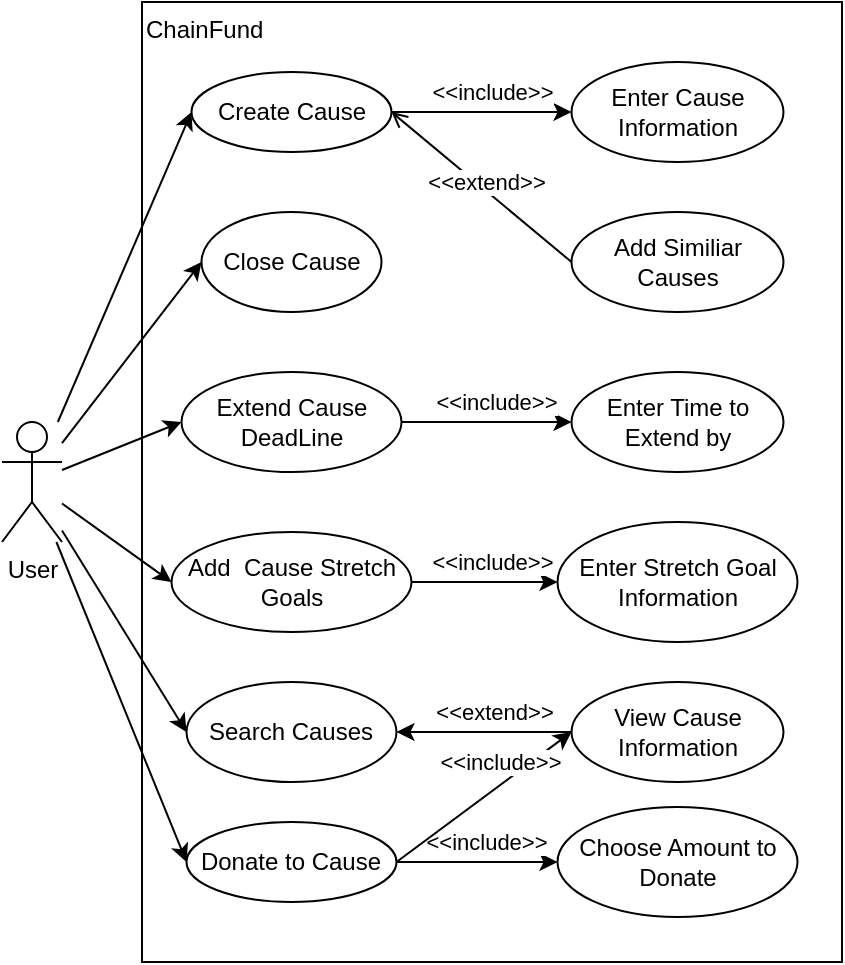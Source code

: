 <mxfile version="14.2.9" type="device"><diagram id="6I22vrwY35qhNWePwZgp" name="Page-1"><mxGraphModel dx="1038" dy="491" grid="1" gridSize="10" guides="1" tooltips="1" connect="1" arrows="1" fold="1" page="1" pageScale="1" pageWidth="827" pageHeight="1169" math="0" shadow="0"><root><mxCell id="0"/><mxCell id="1" parent="0"/><mxCell id="QIFHFhpvogY-4GbdpLtU-4" value="&lt;div&gt;&lt;span&gt;ChainFund&lt;/span&gt;&lt;/div&gt;" style="rounded=0;whiteSpace=wrap;html=1;align=left;labelPosition=center;verticalLabelPosition=middle;verticalAlign=top;" parent="1" vertex="1"><mxGeometry x="160" y="100" width="350" height="480" as="geometry"/></mxCell><mxCell id="QIFHFhpvogY-4GbdpLtU-1" value="User" style="shape=umlActor;verticalLabelPosition=bottom;verticalAlign=top;html=1;outlineConnect=0;" parent="1" vertex="1"><mxGeometry x="90" y="310" width="30" height="60" as="geometry"/></mxCell><mxCell id="QIFHFhpvogY-4GbdpLtU-9" value="" style="endArrow=classic;html=1;entryX=0;entryY=0.5;entryDx=0;entryDy=0;" parent="1" source="QIFHFhpvogY-4GbdpLtU-1" target="UGsY6t-1NjgeEvC50jco-3" edge="1"><mxGeometry width="50" height="50" relative="1" as="geometry"><mxPoint x="300" y="320" as="sourcePoint"/><mxPoint x="190" y="160" as="targetPoint"/></mxGeometry></mxCell><mxCell id="QIFHFhpvogY-4GbdpLtU-10" value="" style="endArrow=classic;html=1;entryX=0;entryY=0.5;entryDx=0;entryDy=0;" parent="1" source="QIFHFhpvogY-4GbdpLtU-1" target="UGsY6t-1NjgeEvC50jco-6" edge="1"><mxGeometry width="50" height="50" relative="1" as="geometry"><mxPoint x="80" y="267.778" as="sourcePoint"/><mxPoint x="182.5" y="265" as="targetPoint"/></mxGeometry></mxCell><mxCell id="QIFHFhpvogY-4GbdpLtU-11" value="" style="endArrow=classic;html=1;entryX=0;entryY=0.5;entryDx=0;entryDy=0;" parent="1" source="QIFHFhpvogY-4GbdpLtU-1" target="UGsY6t-1NjgeEvC50jco-5" edge="1"><mxGeometry width="50" height="50" relative="1" as="geometry"><mxPoint x="90" y="277.778" as="sourcePoint"/><mxPoint x="195" y="445" as="targetPoint"/></mxGeometry></mxCell><mxCell id="QIFHFhpvogY-4GbdpLtU-12" value="" style="endArrow=classic;html=1;entryX=0;entryY=0.5;entryDx=0;entryDy=0;" parent="1" source="QIFHFhpvogY-4GbdpLtU-1" target="UGsY6t-1NjgeEvC50jco-4" edge="1"><mxGeometry width="50" height="50" relative="1" as="geometry"><mxPoint x="100" y="287.778" as="sourcePoint"/><mxPoint x="175" y="355" as="targetPoint"/></mxGeometry></mxCell><mxCell id="QIFHFhpvogY-4GbdpLtU-13" value="Search Causes" style="ellipse;whiteSpace=wrap;html=1;align=center;" parent="1" vertex="1"><mxGeometry x="182.25" y="440" width="105" height="50" as="geometry"/></mxCell><mxCell id="QIFHFhpvogY-4GbdpLtU-14" value="Donate to Cause" style="ellipse;whiteSpace=wrap;html=1;align=center;" parent="1" vertex="1"><mxGeometry x="182.25" y="510" width="105" height="40" as="geometry"/></mxCell><mxCell id="QIFHFhpvogY-4GbdpLtU-15" value="" style="endArrow=classic;html=1;entryX=0;entryY=0.5;entryDx=0;entryDy=0;" parent="1" source="QIFHFhpvogY-4GbdpLtU-1" target="QIFHFhpvogY-4GbdpLtU-13" edge="1"><mxGeometry width="50" height="50" relative="1" as="geometry"><mxPoint x="80" y="298.75" as="sourcePoint"/><mxPoint x="205" y="455" as="targetPoint"/></mxGeometry></mxCell><mxCell id="QIFHFhpvogY-4GbdpLtU-16" value="" style="endArrow=classic;html=1;entryX=0;entryY=0.5;entryDx=0;entryDy=0;" parent="1" source="QIFHFhpvogY-4GbdpLtU-1" target="QIFHFhpvogY-4GbdpLtU-14" edge="1"><mxGeometry width="50" height="50" relative="1" as="geometry"><mxPoint x="90" y="308.75" as="sourcePoint"/><mxPoint x="215" y="465" as="targetPoint"/></mxGeometry></mxCell><mxCell id="QIFHFhpvogY-4GbdpLtU-20" value="View Cause Information" style="ellipse;whiteSpace=wrap;html=1;align=center;" parent="1" vertex="1"><mxGeometry x="374.75" y="440" width="106" height="50" as="geometry"/></mxCell><mxCell id="QIFHFhpvogY-4GbdpLtU-21" value="" style="endArrow=classic;html=1;entryX=1;entryY=0.5;entryDx=0;entryDy=0;exitX=0;exitY=0.5;exitDx=0;exitDy=0;" parent="1" source="QIFHFhpvogY-4GbdpLtU-20" target="QIFHFhpvogY-4GbdpLtU-13" edge="1"><mxGeometry width="50" height="50" relative="1" as="geometry"><mxPoint x="678.75" y="442.5" as="sourcePoint"/><mxPoint x="588.75" y="442.5" as="targetPoint"/></mxGeometry></mxCell><mxCell id="QIFHFhpvogY-4GbdpLtU-22" value="&amp;lt;&amp;lt;extend&amp;gt;&amp;gt;" style="edgeLabel;html=1;align=center;verticalAlign=middle;resizable=0;points=[];" parent="QIFHFhpvogY-4GbdpLtU-21" vertex="1" connectable="0"><mxGeometry x="-0.227" y="4" relative="1" as="geometry"><mxPoint x="-5" y="-14" as="offset"/></mxGeometry></mxCell><mxCell id="QIFHFhpvogY-4GbdpLtU-23" value="Choose Amount to Donate" style="ellipse;whiteSpace=wrap;html=1;align=center;" parent="1" vertex="1"><mxGeometry x="367.75" y="502.5" width="120" height="55" as="geometry"/></mxCell><mxCell id="QIFHFhpvogY-4GbdpLtU-24" value="" style="endArrow=none;html=1;entryX=1;entryY=0.5;entryDx=0;entryDy=0;exitX=0;exitY=0.5;exitDx=0;exitDy=0;startArrow=classic;startFill=1;endFill=0;" parent="1" source="QIFHFhpvogY-4GbdpLtU-23" target="QIFHFhpvogY-4GbdpLtU-14" edge="1"><mxGeometry width="50" height="50" relative="1" as="geometry"><mxPoint x="690.25" y="102.5" as="sourcePoint"/><mxPoint x="600.25" y="102.5" as="targetPoint"/></mxGeometry></mxCell><mxCell id="QIFHFhpvogY-4GbdpLtU-25" value="&amp;lt;&amp;lt;include&amp;gt;&amp;gt;" style="edgeLabel;html=1;align=center;verticalAlign=middle;resizable=0;points=[];" parent="QIFHFhpvogY-4GbdpLtU-24" vertex="1" connectable="0"><mxGeometry x="-0.227" y="4" relative="1" as="geometry"><mxPoint x="-5" y="-14" as="offset"/></mxGeometry></mxCell><mxCell id="QIFHFhpvogY-4GbdpLtU-26" value="" style="endArrow=none;html=1;entryX=1;entryY=0.5;entryDx=0;entryDy=0;exitX=0;exitY=0.5;exitDx=0;exitDy=0;startArrow=classic;startFill=1;endFill=0;" parent="1" source="QIFHFhpvogY-4GbdpLtU-20" target="QIFHFhpvogY-4GbdpLtU-14" edge="1"><mxGeometry width="50" height="50" relative="1" as="geometry"><mxPoint x="690.25" y="562.5" as="sourcePoint"/><mxPoint x="602.75" y="562.5" as="targetPoint"/></mxGeometry></mxCell><mxCell id="QIFHFhpvogY-4GbdpLtU-27" value="&amp;lt;&amp;lt;include&amp;gt;&amp;gt;" style="edgeLabel;html=1;align=center;verticalAlign=middle;resizable=0;points=[];" parent="QIFHFhpvogY-4GbdpLtU-26" vertex="1" connectable="0"><mxGeometry x="-0.227" y="4" relative="1" as="geometry"><mxPoint x="-5" y="-14" as="offset"/></mxGeometry></mxCell><mxCell id="UGsY6t-1NjgeEvC50jco-3" value="Create Cause" style="ellipse;whiteSpace=wrap;html=1;align=center;" vertex="1" parent="1"><mxGeometry x="184.75" y="135" width="100" height="40" as="geometry"/></mxCell><mxCell id="UGsY6t-1NjgeEvC50jco-4" value="Extend Cause DeadLine" style="ellipse;whiteSpace=wrap;html=1;align=center;" vertex="1" parent="1"><mxGeometry x="179.75" y="285" width="110" height="50" as="geometry"/></mxCell><mxCell id="UGsY6t-1NjgeEvC50jco-5" value="Add&amp;nbsp; Cause Stretch Goals" style="ellipse;whiteSpace=wrap;html=1;align=center;" vertex="1" parent="1"><mxGeometry x="174.75" y="365" width="120" height="50" as="geometry"/></mxCell><mxCell id="UGsY6t-1NjgeEvC50jco-6" value="Close Cause" style="ellipse;whiteSpace=wrap;html=1;align=center;" vertex="1" parent="1"><mxGeometry x="189.75" y="205" width="90" height="50" as="geometry"/></mxCell><mxCell id="UGsY6t-1NjgeEvC50jco-11" value="Enter Cause Information" style="ellipse;whiteSpace=wrap;html=1;align=center;" vertex="1" parent="1"><mxGeometry x="374.75" y="130" width="106" height="50" as="geometry"/></mxCell><mxCell id="UGsY6t-1NjgeEvC50jco-12" value="" style="endArrow=none;html=1;entryX=1;entryY=0.5;entryDx=0;entryDy=0;exitX=0;exitY=0.5;exitDx=0;exitDy=0;startArrow=classic;startFill=1;endFill=0;" edge="1" parent="1" source="UGsY6t-1NjgeEvC50jco-11" target="UGsY6t-1NjgeEvC50jco-3"><mxGeometry width="50" height="50" relative="1" as="geometry"><mxPoint x="74.75" y="262.778" as="sourcePoint"/><mxPoint x="194.75" y="165" as="targetPoint"/></mxGeometry></mxCell><mxCell id="UGsY6t-1NjgeEvC50jco-13" value="&amp;lt;&amp;lt;include&amp;gt;&amp;gt;" style="edgeLabel;html=1;align=center;verticalAlign=middle;resizable=0;points=[];" vertex="1" connectable="0" parent="UGsY6t-1NjgeEvC50jco-12"><mxGeometry x="-0.227" y="4" relative="1" as="geometry"><mxPoint x="-5" y="-14" as="offset"/></mxGeometry></mxCell><mxCell id="UGsY6t-1NjgeEvC50jco-14" value="Enter Stretch Goal Information" style="ellipse;whiteSpace=wrap;html=1;align=center;" vertex="1" parent="1"><mxGeometry x="367.75" y="360" width="120" height="60" as="geometry"/></mxCell><mxCell id="UGsY6t-1NjgeEvC50jco-15" value="" style="endArrow=none;html=1;exitX=0;exitY=0.5;exitDx=0;exitDy=0;startArrow=classic;startFill=1;endFill=0;entryX=1;entryY=0.5;entryDx=0;entryDy=0;" edge="1" parent="1" source="UGsY6t-1NjgeEvC50jco-14" target="UGsY6t-1NjgeEvC50jco-5"><mxGeometry width="50" height="50" relative="1" as="geometry"><mxPoint x="385.75" y="205" as="sourcePoint"/><mxPoint x="295.75" y="205" as="targetPoint"/></mxGeometry></mxCell><mxCell id="UGsY6t-1NjgeEvC50jco-16" value="&amp;lt;&amp;lt;include&amp;gt;&amp;gt;" style="edgeLabel;html=1;align=center;verticalAlign=middle;resizable=0;points=[];" vertex="1" connectable="0" parent="UGsY6t-1NjgeEvC50jco-15"><mxGeometry x="-0.227" y="4" relative="1" as="geometry"><mxPoint x="-5" y="-14" as="offset"/></mxGeometry></mxCell><mxCell id="UGsY6t-1NjgeEvC50jco-17" value="Enter Time to Extend by" style="ellipse;whiteSpace=wrap;html=1;align=center;" vertex="1" parent="1"><mxGeometry x="374.75" y="285" width="106" height="50" as="geometry"/></mxCell><mxCell id="UGsY6t-1NjgeEvC50jco-18" value="" style="endArrow=none;html=1;exitX=0;exitY=0.5;exitDx=0;exitDy=0;startArrow=classic;startFill=1;endFill=0;entryX=1;entryY=0.5;entryDx=0;entryDy=0;" edge="1" parent="1" source="UGsY6t-1NjgeEvC50jco-17" target="UGsY6t-1NjgeEvC50jco-4"><mxGeometry width="50" height="50" relative="1" as="geometry"><mxPoint x="385.75" y="400" as="sourcePoint"/><mxPoint x="300.75" y="400" as="targetPoint"/></mxGeometry></mxCell><mxCell id="UGsY6t-1NjgeEvC50jco-19" value="&amp;lt;&amp;lt;include&amp;gt;&amp;gt;" style="edgeLabel;html=1;align=center;verticalAlign=middle;resizable=0;points=[];" vertex="1" connectable="0" parent="UGsY6t-1NjgeEvC50jco-18"><mxGeometry x="-0.227" y="4" relative="1" as="geometry"><mxPoint x="-5" y="-14" as="offset"/></mxGeometry></mxCell><mxCell id="UGsY6t-1NjgeEvC50jco-20" value="Add Similiar Causes" style="ellipse;whiteSpace=wrap;html=1;align=center;" vertex="1" parent="1"><mxGeometry x="374.75" y="205" width="106" height="50" as="geometry"/></mxCell><mxCell id="UGsY6t-1NjgeEvC50jco-21" value="" style="endArrow=open;html=1;exitX=0;exitY=0.5;exitDx=0;exitDy=0;startArrow=none;startFill=0;endFill=0;entryX=1;entryY=0.5;entryDx=0;entryDy=0;" edge="1" parent="1" source="UGsY6t-1NjgeEvC50jco-20" target="UGsY6t-1NjgeEvC50jco-3"><mxGeometry width="50" height="50" relative="1" as="geometry"><mxPoint x="380.75" y="325" as="sourcePoint"/><mxPoint x="284.75" y="235" as="targetPoint"/></mxGeometry></mxCell><mxCell id="UGsY6t-1NjgeEvC50jco-22" value="&amp;lt;&amp;lt;extend&amp;gt;&amp;gt;" style="edgeLabel;html=1;align=center;verticalAlign=middle;resizable=0;points=[];" vertex="1" connectable="0" parent="UGsY6t-1NjgeEvC50jco-21"><mxGeometry x="-0.227" y="4" relative="1" as="geometry"><mxPoint x="-5" y="-14" as="offset"/></mxGeometry></mxCell></root></mxGraphModel></diagram></mxfile>